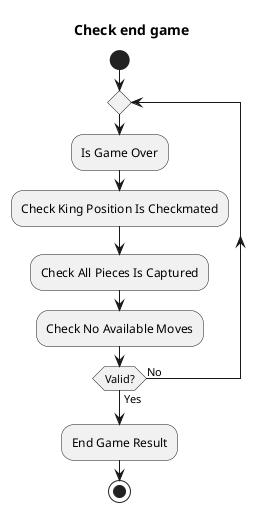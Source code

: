 
@startuml Activity Diagram
title "Check end game"

start
repeat
    :Is Game Over;
    :Check King Position Is Checkmated;
    :Check All Pieces Is Captured;
    :Check No Available Moves;
repeat while (Valid?) is (No) not (Yes)
:End Game Result;

stop
@enduml
